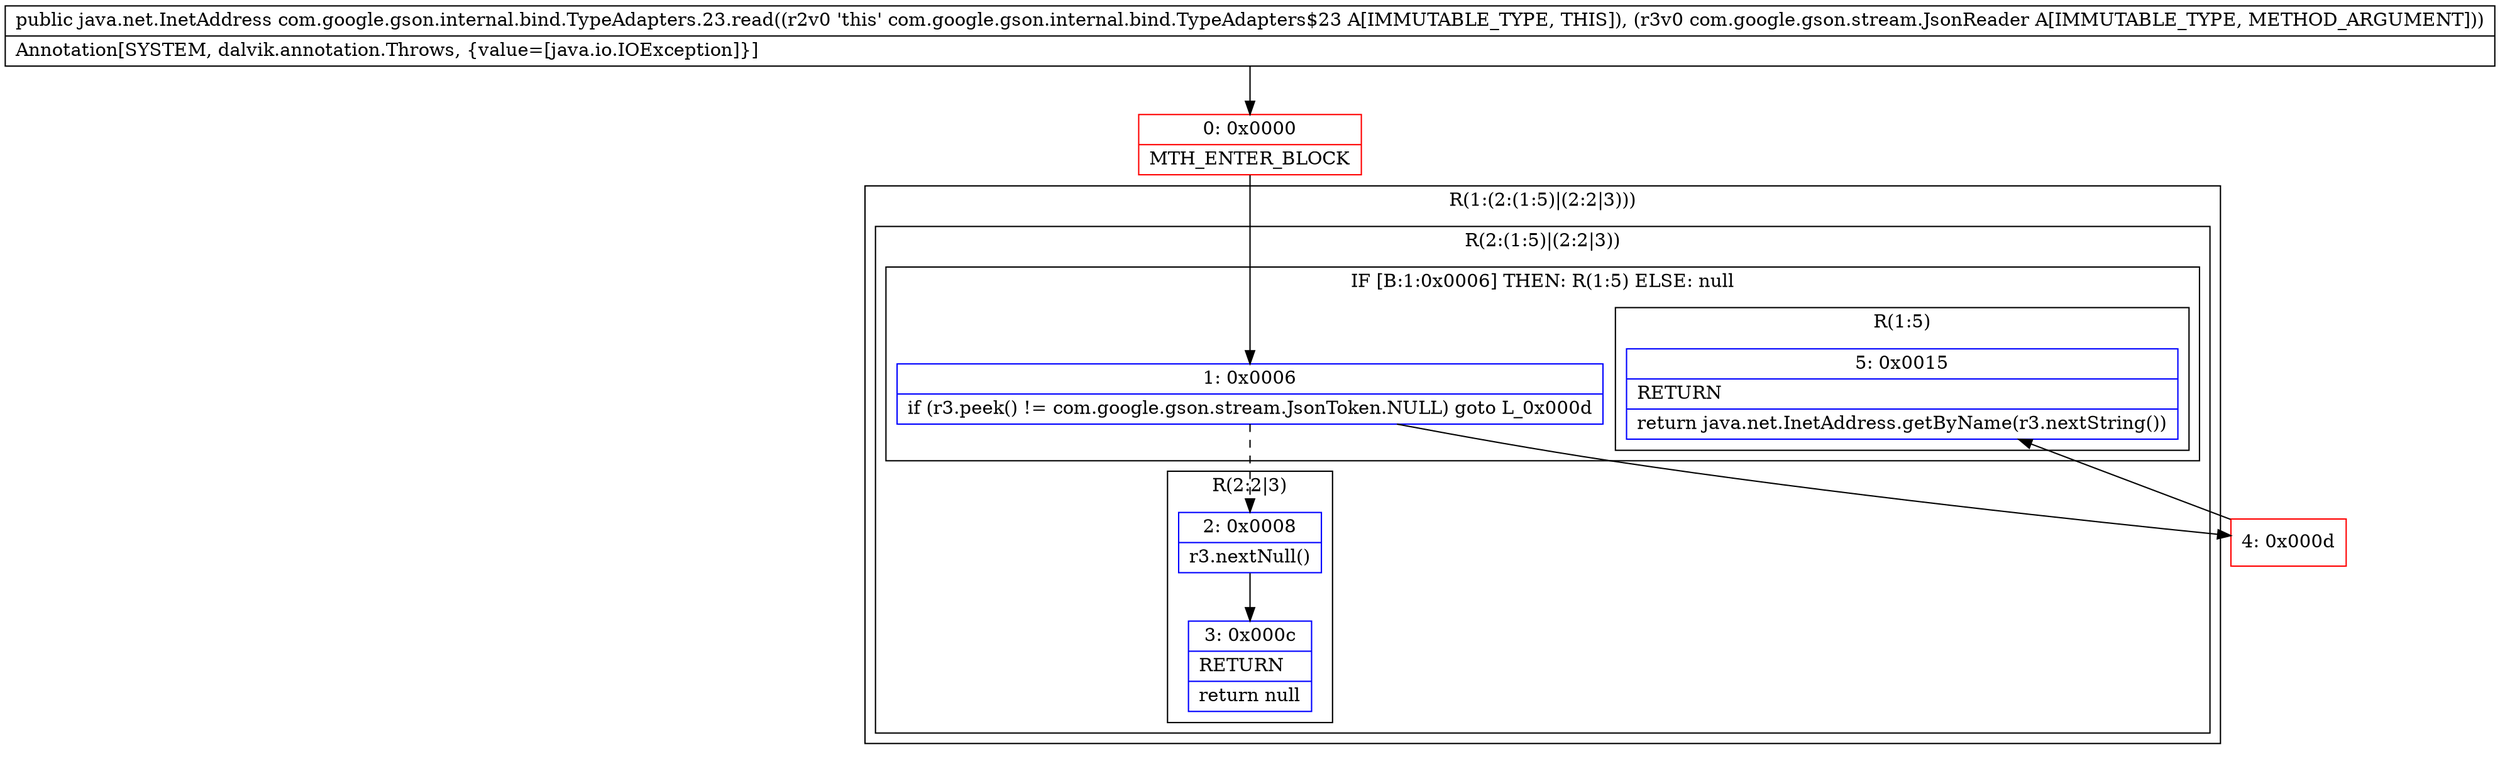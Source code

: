 digraph "CFG forcom.google.gson.internal.bind.TypeAdapters.23.read(Lcom\/google\/gson\/stream\/JsonReader;)Ljava\/net\/InetAddress;" {
subgraph cluster_Region_2022116783 {
label = "R(1:(2:(1:5)|(2:2|3)))";
node [shape=record,color=blue];
subgraph cluster_Region_1766447569 {
label = "R(2:(1:5)|(2:2|3))";
node [shape=record,color=blue];
subgraph cluster_IfRegion_204542278 {
label = "IF [B:1:0x0006] THEN: R(1:5) ELSE: null";
node [shape=record,color=blue];
Node_1 [shape=record,label="{1\:\ 0x0006|if (r3.peek() != com.google.gson.stream.JsonToken.NULL) goto L_0x000d\l}"];
subgraph cluster_Region_1552131444 {
label = "R(1:5)";
node [shape=record,color=blue];
Node_5 [shape=record,label="{5\:\ 0x0015|RETURN\l|return java.net.InetAddress.getByName(r3.nextString())\l}"];
}
}
subgraph cluster_Region_480846142 {
label = "R(2:2|3)";
node [shape=record,color=blue];
Node_2 [shape=record,label="{2\:\ 0x0008|r3.nextNull()\l}"];
Node_3 [shape=record,label="{3\:\ 0x000c|RETURN\l|return null\l}"];
}
}
}
Node_0 [shape=record,color=red,label="{0\:\ 0x0000|MTH_ENTER_BLOCK\l}"];
Node_4 [shape=record,color=red,label="{4\:\ 0x000d}"];
MethodNode[shape=record,label="{public java.net.InetAddress com.google.gson.internal.bind.TypeAdapters.23.read((r2v0 'this' com.google.gson.internal.bind.TypeAdapters$23 A[IMMUTABLE_TYPE, THIS]), (r3v0 com.google.gson.stream.JsonReader A[IMMUTABLE_TYPE, METHOD_ARGUMENT]))  | Annotation[SYSTEM, dalvik.annotation.Throws, \{value=[java.io.IOException]\}]\l}"];
MethodNode -> Node_0;
Node_1 -> Node_2[style=dashed];
Node_1 -> Node_4;
Node_2 -> Node_3;
Node_0 -> Node_1;
Node_4 -> Node_5;
}

